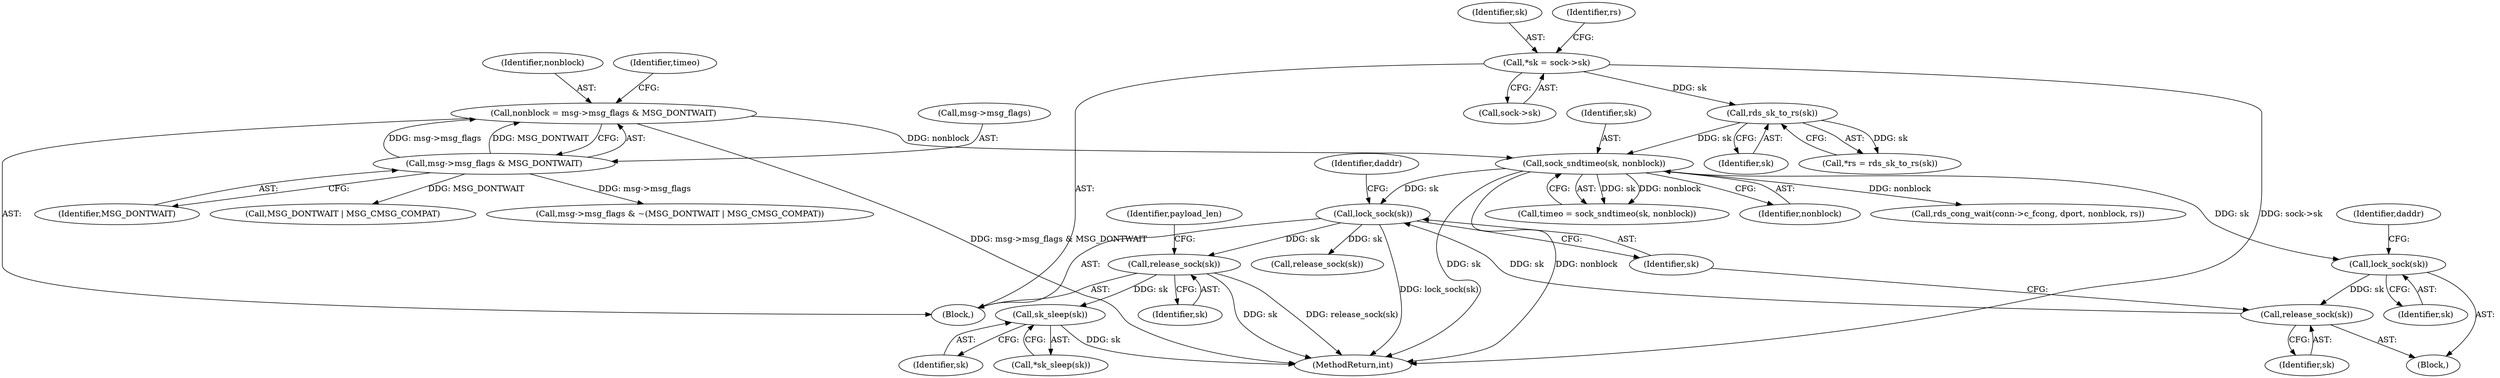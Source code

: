 digraph "0_linux_8c7188b23474cca017b3ef354c4a58456f68303a_0@API" {
"1000483" [label="(Call,sk_sleep(sk))"];
"1000248" [label="(Call,release_sock(sk))"];
"1000228" [label="(Call,lock_sock(sk))"];
"1000226" [label="(Call,release_sock(sk))"];
"1000214" [label="(Call,lock_sock(sk))"];
"1000157" [label="(Call,sock_sndtimeo(sk, nonblock))"];
"1000125" [label="(Call,rds_sk_to_rs(sk))"];
"1000117" [label="(Call,*sk = sock->sk)"];
"1000147" [label="(Call,nonblock = msg->msg_flags & MSG_DONTWAIT)"];
"1000149" [label="(Call,msg->msg_flags & MSG_DONTWAIT)"];
"1000166" [label="(Call,MSG_DONTWAIT | MSG_CMSG_COMPAT)"];
"1000482" [label="(Call,*sk_sleep(sk))"];
"1000564" [label="(MethodReturn,int)"];
"1000126" [label="(Identifier,sk)"];
"1000252" [label="(Identifier,payload_len)"];
"1000215" [label="(Identifier,sk)"];
"1000483" [label="(Call,sk_sleep(sk))"];
"1000249" [label="(Identifier,sk)"];
"1000157" [label="(Call,sock_sndtimeo(sk, nonblock))"];
"1000155" [label="(Call,timeo = sock_sndtimeo(sk, nonblock))"];
"1000248" [label="(Call,release_sock(sk))"];
"1000213" [label="(Block,)"];
"1000117" [label="(Call,*sk = sock->sk)"];
"1000161" [label="(Call,msg->msg_flags & ~(MSG_DONTWAIT | MSG_CMSG_COMPAT))"];
"1000156" [label="(Identifier,timeo)"];
"1000119" [label="(Call,sock->sk)"];
"1000118" [label="(Identifier,sk)"];
"1000148" [label="(Identifier,nonblock)"];
"1000214" [label="(Call,lock_sock(sk))"];
"1000147" [label="(Call,nonblock = msg->msg_flags & MSG_DONTWAIT)"];
"1000124" [label="(Identifier,rs)"];
"1000217" [label="(Identifier,daddr)"];
"1000229" [label="(Identifier,sk)"];
"1000153" [label="(Identifier,MSG_DONTWAIT)"];
"1000159" [label="(Identifier,nonblock)"];
"1000125" [label="(Call,rds_sk_to_rs(sk))"];
"1000228" [label="(Call,lock_sock(sk))"];
"1000233" [label="(Identifier,daddr)"];
"1000241" [label="(Call,release_sock(sk))"];
"1000149" [label="(Call,msg->msg_flags & MSG_DONTWAIT)"];
"1000115" [label="(Block,)"];
"1000226" [label="(Call,release_sock(sk))"];
"1000440" [label="(Call,rds_cong_wait(conn->c_fcong, dport, nonblock, rs))"];
"1000150" [label="(Call,msg->msg_flags)"];
"1000484" [label="(Identifier,sk)"];
"1000158" [label="(Identifier,sk)"];
"1000123" [label="(Call,*rs = rds_sk_to_rs(sk))"];
"1000227" [label="(Identifier,sk)"];
"1000483" -> "1000482"  [label="AST: "];
"1000483" -> "1000484"  [label="CFG: "];
"1000484" -> "1000483"  [label="AST: "];
"1000482" -> "1000483"  [label="CFG: "];
"1000483" -> "1000564"  [label="DDG: sk"];
"1000248" -> "1000483"  [label="DDG: sk"];
"1000248" -> "1000115"  [label="AST: "];
"1000248" -> "1000249"  [label="CFG: "];
"1000249" -> "1000248"  [label="AST: "];
"1000252" -> "1000248"  [label="CFG: "];
"1000248" -> "1000564"  [label="DDG: release_sock(sk)"];
"1000248" -> "1000564"  [label="DDG: sk"];
"1000228" -> "1000248"  [label="DDG: sk"];
"1000228" -> "1000115"  [label="AST: "];
"1000228" -> "1000229"  [label="CFG: "];
"1000229" -> "1000228"  [label="AST: "];
"1000233" -> "1000228"  [label="CFG: "];
"1000228" -> "1000564"  [label="DDG: lock_sock(sk)"];
"1000226" -> "1000228"  [label="DDG: sk"];
"1000157" -> "1000228"  [label="DDG: sk"];
"1000228" -> "1000241"  [label="DDG: sk"];
"1000226" -> "1000213"  [label="AST: "];
"1000226" -> "1000227"  [label="CFG: "];
"1000227" -> "1000226"  [label="AST: "];
"1000229" -> "1000226"  [label="CFG: "];
"1000214" -> "1000226"  [label="DDG: sk"];
"1000214" -> "1000213"  [label="AST: "];
"1000214" -> "1000215"  [label="CFG: "];
"1000215" -> "1000214"  [label="AST: "];
"1000217" -> "1000214"  [label="CFG: "];
"1000157" -> "1000214"  [label="DDG: sk"];
"1000157" -> "1000155"  [label="AST: "];
"1000157" -> "1000159"  [label="CFG: "];
"1000158" -> "1000157"  [label="AST: "];
"1000159" -> "1000157"  [label="AST: "];
"1000155" -> "1000157"  [label="CFG: "];
"1000157" -> "1000564"  [label="DDG: nonblock"];
"1000157" -> "1000564"  [label="DDG: sk"];
"1000157" -> "1000155"  [label="DDG: sk"];
"1000157" -> "1000155"  [label="DDG: nonblock"];
"1000125" -> "1000157"  [label="DDG: sk"];
"1000147" -> "1000157"  [label="DDG: nonblock"];
"1000157" -> "1000440"  [label="DDG: nonblock"];
"1000125" -> "1000123"  [label="AST: "];
"1000125" -> "1000126"  [label="CFG: "];
"1000126" -> "1000125"  [label="AST: "];
"1000123" -> "1000125"  [label="CFG: "];
"1000125" -> "1000123"  [label="DDG: sk"];
"1000117" -> "1000125"  [label="DDG: sk"];
"1000117" -> "1000115"  [label="AST: "];
"1000117" -> "1000119"  [label="CFG: "];
"1000118" -> "1000117"  [label="AST: "];
"1000119" -> "1000117"  [label="AST: "];
"1000124" -> "1000117"  [label="CFG: "];
"1000117" -> "1000564"  [label="DDG: sock->sk"];
"1000147" -> "1000115"  [label="AST: "];
"1000147" -> "1000149"  [label="CFG: "];
"1000148" -> "1000147"  [label="AST: "];
"1000149" -> "1000147"  [label="AST: "];
"1000156" -> "1000147"  [label="CFG: "];
"1000147" -> "1000564"  [label="DDG: msg->msg_flags & MSG_DONTWAIT"];
"1000149" -> "1000147"  [label="DDG: msg->msg_flags"];
"1000149" -> "1000147"  [label="DDG: MSG_DONTWAIT"];
"1000149" -> "1000153"  [label="CFG: "];
"1000150" -> "1000149"  [label="AST: "];
"1000153" -> "1000149"  [label="AST: "];
"1000149" -> "1000161"  [label="DDG: msg->msg_flags"];
"1000149" -> "1000166"  [label="DDG: MSG_DONTWAIT"];
}
